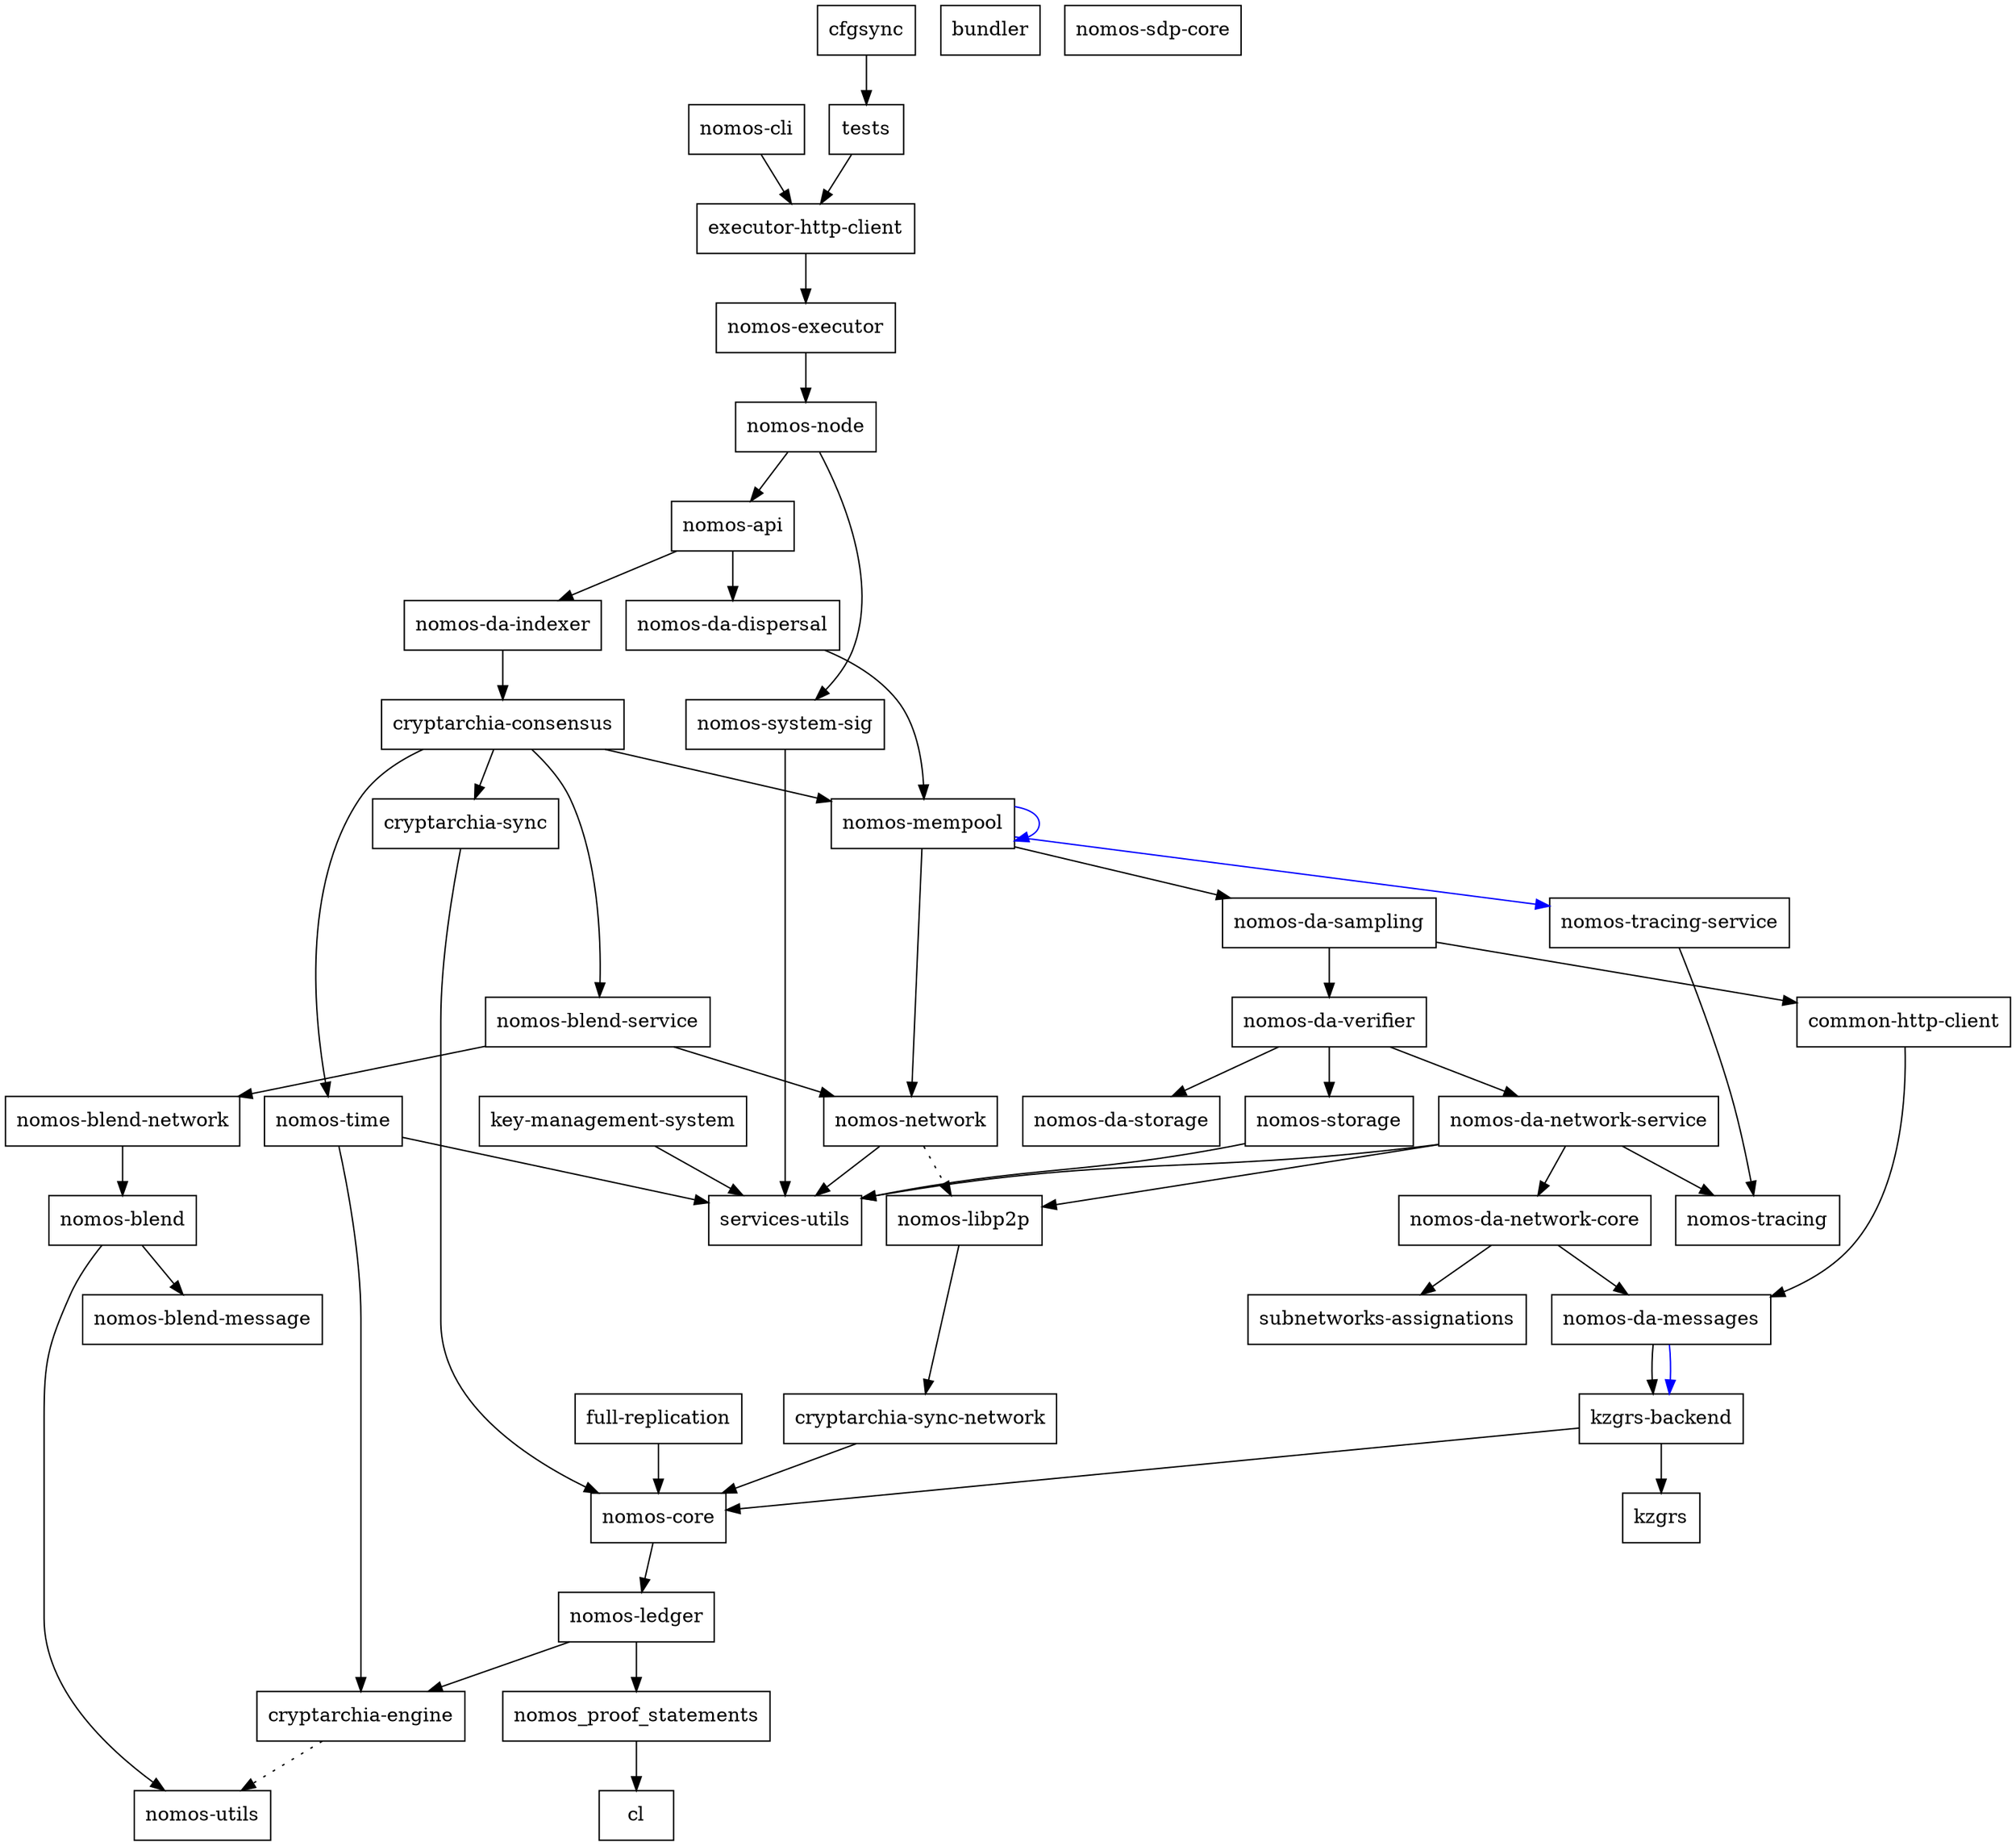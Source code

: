 digraph {
    0 [ label = "common-http-client" shape = box]
    1 [ label = "nomos-core" shape = box]
    2 [ label = "cl" shape = box]
    3 [ label = "cryptarchia-engine" shape = box]
    4 [ label = "nomos-utils" shape = box]
    5 [ label = "nomos-ledger" shape = box]
    6 [ label = "nomos_proof_statements" shape = box]
    7 [ label = "nomos-da-messages" shape = box]
    8 [ label = "kzgrs-backend" shape = box]
    9 [ label = "kzgrs" shape = box]
    10 [ label = "executor-http-client" shape = box]
    11 [ label = "nomos-executor" shape = box]
    12 [ label = "nomos-api" shape = box]
    13 [ label = "cryptarchia-consensus" shape = box]
    14 [ label = "cryptarchia-sync" shape = box]
    15 [ label = "cryptarchia-sync-network" shape = box]
    16 [ label = "nomos-blend-service" shape = box]
    17 [ label = "nomos-blend" shape = box]
    18 [ label = "nomos-blend-message" shape = box]
    19 [ label = "nomos-blend-network" shape = box]
    20 [ label = "nomos-libp2p" shape = box]
    21 [ label = "nomos-network" shape = box]
    22 [ label = "services-utils" shape = box]
    23 [ label = "nomos-da-sampling" shape = box]
    24 [ label = "nomos-da-network-core" shape = box]
    25 [ label = "subnetworks-assignations" shape = box]
    26 [ label = "nomos-da-network-service" shape = box]
    27 [ label = "nomos-tracing" shape = box]
    28 [ label = "nomos-da-storage" shape = box]
    29 [ label = "nomos-da-verifier" shape = box]
    30 [ label = "nomos-storage" shape = box]
    31 [ label = "nomos-mempool" shape = box]
    32 [ label = "nomos-tracing-service" shape = box]
    33 [ label = "nomos-time" shape = box]
    34 [ label = "nomos-da-dispersal" shape = box]
    35 [ label = "nomos-da-indexer" shape = box]
    36 [ label = "nomos-node" shape = box]
    37 [ label = "nomos-system-sig" shape = box]
    38 [ label = "bundler" shape = box]
    39 [ label = "nomos-cli" shape = box]
    40 [ label = "full-replication" shape = box]
    41 [ label = "nomos-sdp-core" shape = box]
    42 [ label = "key-management-system" shape = box]
    43 [ label = "cfgsync" shape = box]
    44 [ label = "tests" shape = box]
    0 -> 7 [ ]
    1 -> 5 [ ]
    3 -> 4 [ style = dotted]
    5 -> 3 [ ]
    5 -> 6 [ ]
    6 -> 2 [ ]
    7 -> 8 [ ]
    7 -> 8 [ color = blue]
    8 -> 9 [ ]
    8 -> 1 [ ]
    10 -> 11 [ ]
    11 -> 36 [ ]
    12 -> 34 [ ]
    12 -> 35 [ ]
    13 -> 14 [ ]
    13 -> 16 [ ]
    13 -> 31 [ ]
    13 -> 33 [ ]
    14 -> 1 [ ]
    15 -> 1 [ ]
    16 -> 19 [ ]
    16 -> 21 [ ]
    17 -> 18 [ ]
    17 -> 4 [ ]
    19 -> 17 [ ]
    20 -> 15 [ ]
    21 -> 20 [ style = dotted]
    21 -> 22 [ ]
    23 -> 0 [ ]
    23 -> 29 [ ]
    24 -> 7 [ ]
    24 -> 25 [ ]
    26 -> 24 [ ]
    26 -> 20 [ ]
    26 -> 27 [ ]
    26 -> 22 [ ]
    29 -> 26 [ ]
    29 -> 28 [ ]
    29 -> 30 [ ]
    30 -> 22 [ ]
    31 -> 23 [ ]
    31 -> 31 [ color = blue]
    31 -> 21 [ ]
    31 -> 32 [ color = blue]
    32 -> 27 [ ]
    33 -> 3 [ ]
    33 -> 22 [ ]
    34 -> 31 [ ]
    35 -> 13 [ ]
    36 -> 12 [ ]
    36 -> 37 [ ]
    37 -> 22 [ ]
    39 -> 10 [ ]
    40 -> 1 [ ]
    42 -> 22 [ ]
    43 -> 44 [ ]
    44 -> 10 [ ]
}

